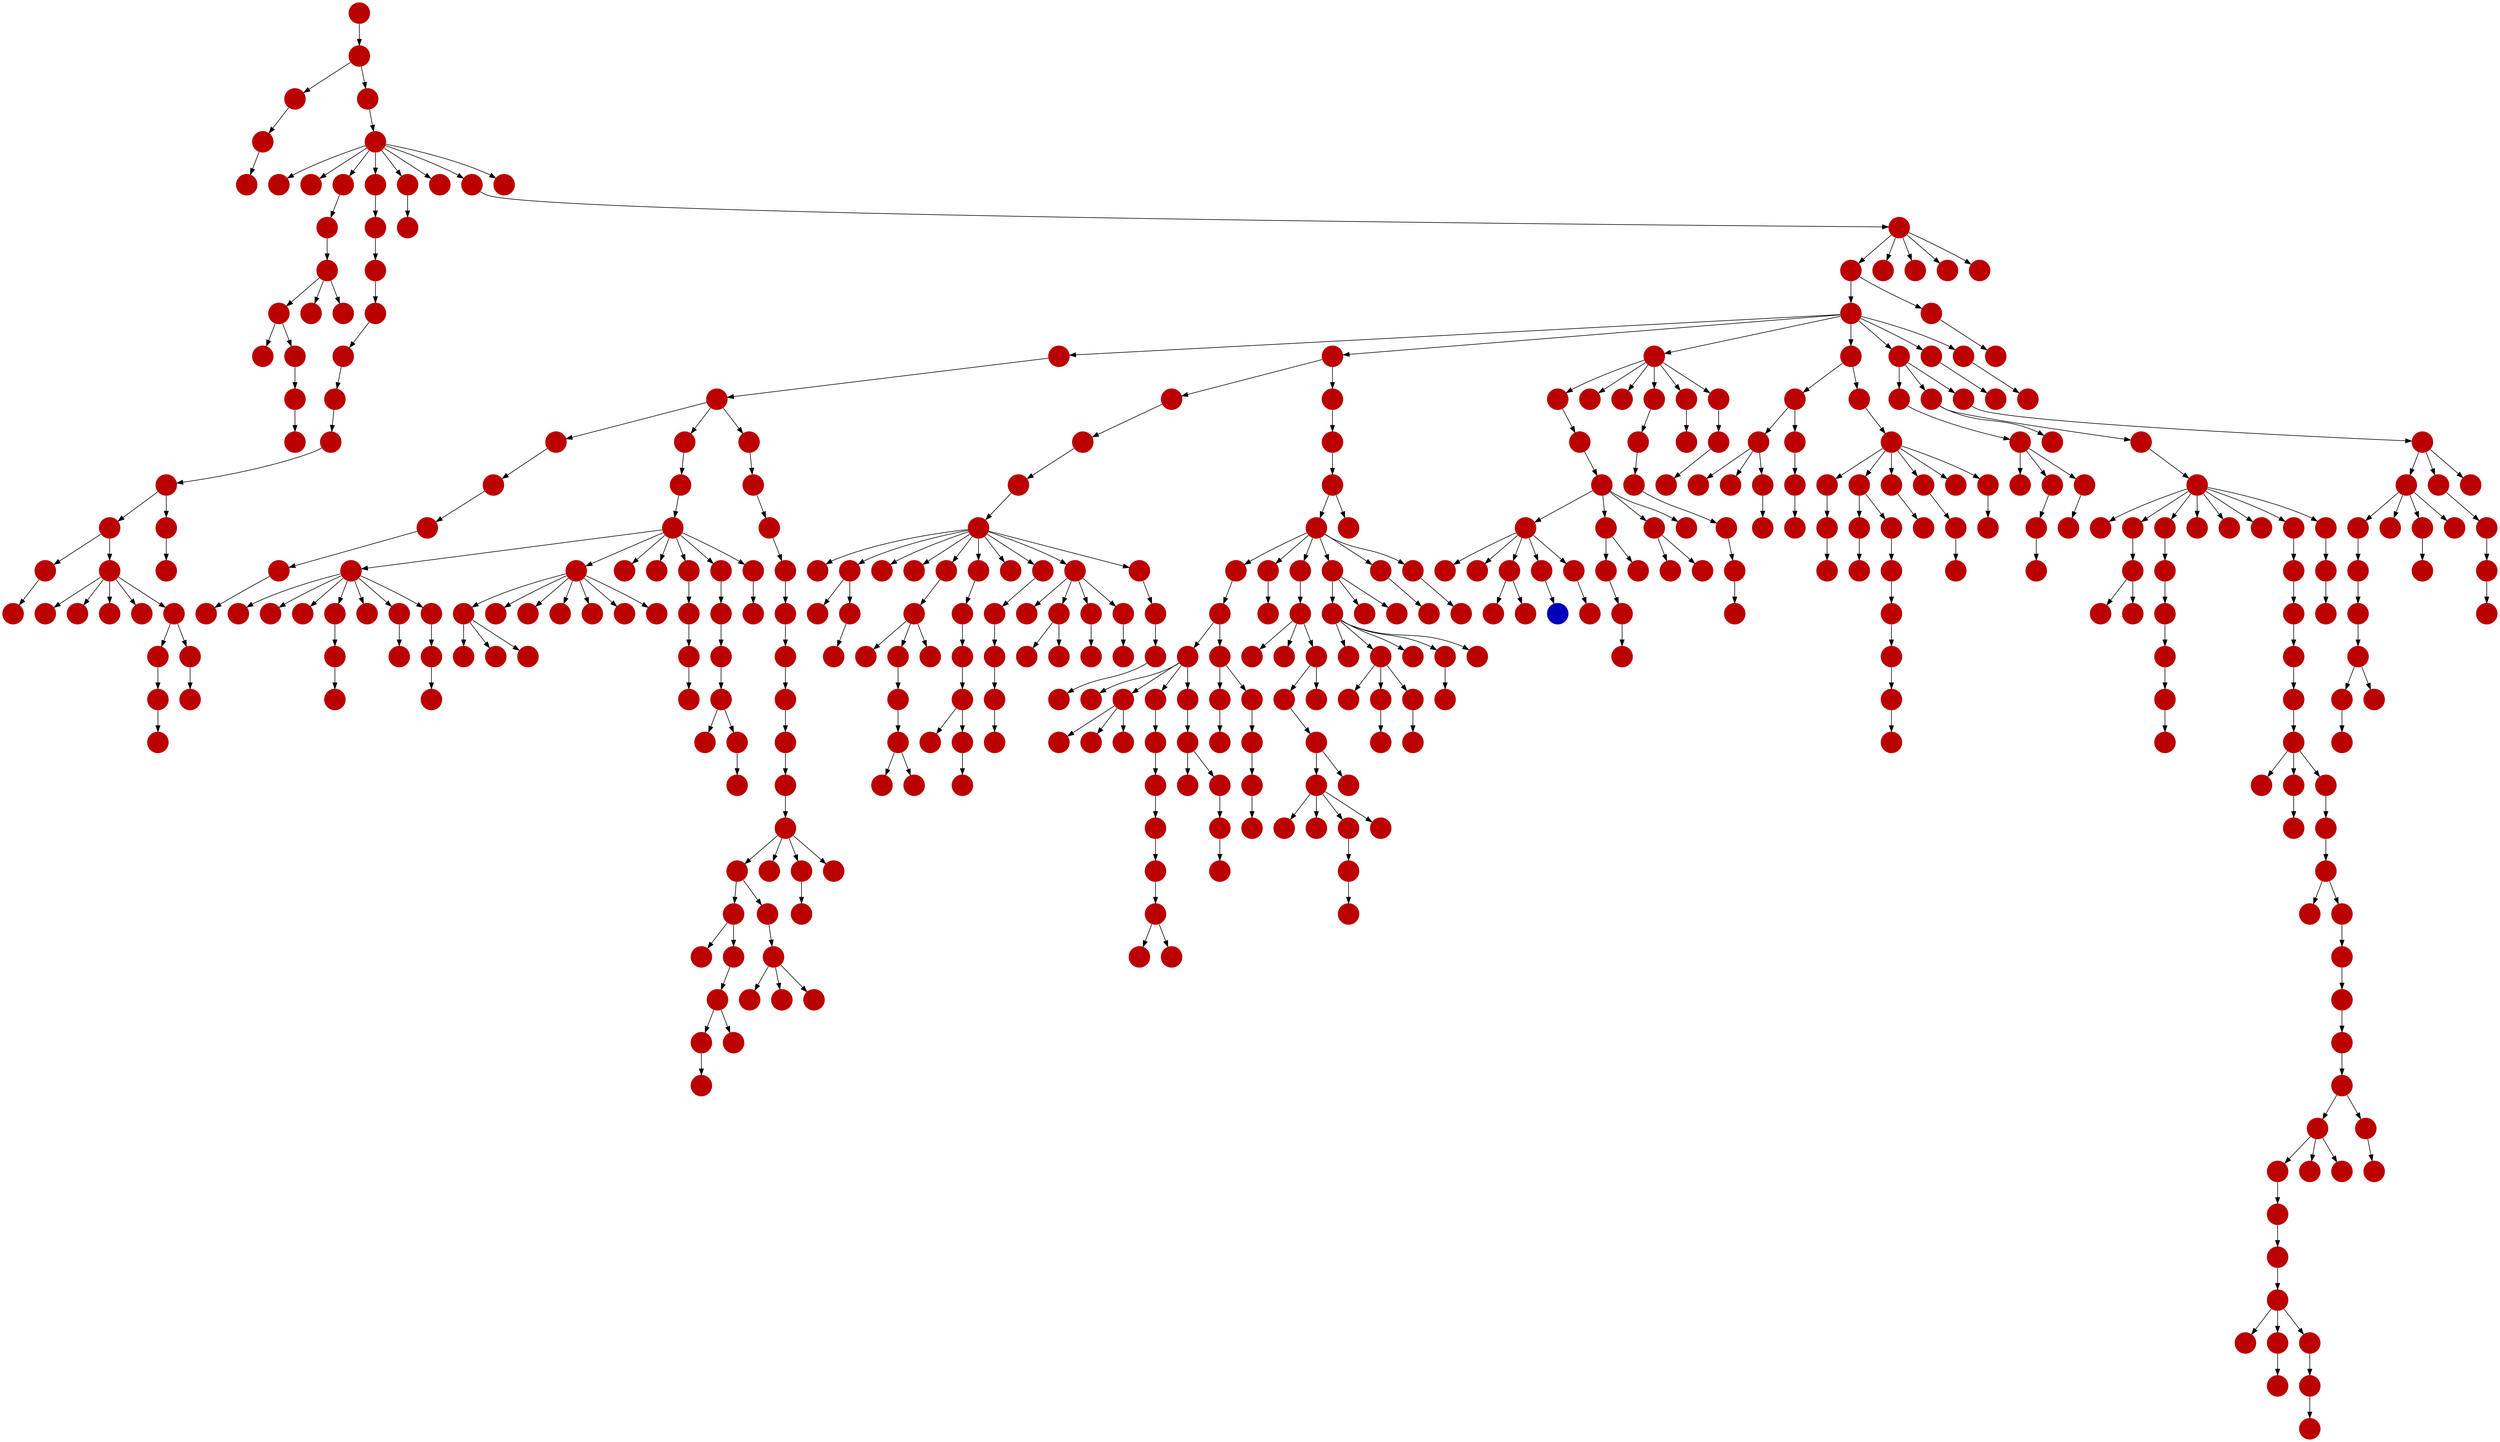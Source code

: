 digraph{
0 [tooltip = "W", penwidth = 0, style = filled, fillcolor = "#bb0000", shape = circle, label = ""]
1 [tooltip = "W", penwidth = 0, style = filled, fillcolor = "#bb0000", shape = circle, label = ""]
2 [tooltip = "W", penwidth = 0, style = filled, fillcolor = "#bb0000", shape = circle, label = ""]
3 [tooltip = "W", penwidth = 0, style = filled, fillcolor = "#bb0000", shape = circle, label = ""]
4 [tooltip = "W", penwidth = 0, style = filled, fillcolor = "#bb0000", shape = circle, label = ""]
5 [tooltip = "W", penwidth = 0, style = filled, fillcolor = "#bb0000", shape = circle, label = ""]
6 [tooltip = "W", penwidth = 0, style = filled, fillcolor = "#bb0000", shape = circle, label = ""]
7 [tooltip = "W", penwidth = 0, style = filled, fillcolor = "#bb0000", shape = circle, label = ""]
8 [tooltip = "W", penwidth = 0, style = filled, fillcolor = "#bb0000", shape = circle, label = ""]
9 [tooltip = "W", penwidth = 0, style = filled, fillcolor = "#bb0000", shape = circle, label = ""]
10 [tooltip = "W", penwidth = 0, style = filled, fillcolor = "#bb0000", shape = circle, label = ""]
11 [tooltip = "W", penwidth = 0, style = filled, fillcolor = "#bb0000", shape = circle, label = ""]
12 [tooltip = "W", penwidth = 0, style = filled, fillcolor = "#bb0000", shape = circle, label = ""]
13 [tooltip = "W", penwidth = 0, style = filled, fillcolor = "#bb0000", shape = circle, label = ""]
14 [tooltip = "W", penwidth = 0, style = filled, fillcolor = "#bb0000", shape = circle, label = ""]
15 [tooltip = "W", penwidth = 0, style = filled, fillcolor = "#bb0000", shape = circle, label = ""]
16 [tooltip = "W", penwidth = 0, style = filled, fillcolor = "#bb0000", shape = circle, label = ""]
17 [tooltip = "W", penwidth = 0, style = filled, fillcolor = "#bb0000", shape = circle, label = ""]
18 [tooltip = "W", penwidth = 0, style = filled, fillcolor = "#bb0000", shape = circle, label = ""]
19 [tooltip = "W", penwidth = 0, style = filled, fillcolor = "#bb0000", shape = circle, label = ""]
20 [tooltip = "W", penwidth = 0, style = filled, fillcolor = "#bb0000", shape = circle, label = ""]
21 [tooltip = "W", penwidth = 0, style = filled, fillcolor = "#bb0000", shape = circle, label = ""]
22 [tooltip = "W", penwidth = 0, style = filled, fillcolor = "#bb0000", shape = circle, label = ""]
23 [tooltip = "W", penwidth = 0, style = filled, fillcolor = "#bb0000", shape = circle, label = ""]
24 [tooltip = "W", penwidth = 0, style = filled, fillcolor = "#bb0000", shape = circle, label = ""]
25 [tooltip = "W", penwidth = 0, style = filled, fillcolor = "#bb0000", shape = circle, label = ""]
26 [tooltip = "W", penwidth = 0, style = filled, fillcolor = "#bb0000", shape = circle, label = ""]
27 [tooltip = "W", penwidth = 0, style = filled, fillcolor = "#bb0000", shape = circle, label = ""]
28 [tooltip = "W", penwidth = 0, style = filled, fillcolor = "#bb0000", shape = circle, label = ""]
29 [tooltip = "W", penwidth = 0, style = filled, fillcolor = "#bb0000", shape = circle, label = ""]
30 [tooltip = "W", penwidth = 0, style = filled, fillcolor = "#bb0000", shape = circle, label = ""]
31 [tooltip = "W", penwidth = 0, style = filled, fillcolor = "#bb0000", shape = circle, label = ""]
32 [tooltip = "W", penwidth = 0, style = filled, fillcolor = "#bb0000", shape = circle, label = ""]
33 [tooltip = "W", penwidth = 0, style = filled, fillcolor = "#bb0000", shape = circle, label = ""]
34 [tooltip = "W", penwidth = 0, style = filled, fillcolor = "#bb0000", shape = circle, label = ""]
35 [tooltip = "W", penwidth = 0, style = filled, fillcolor = "#bb0000", shape = circle, label = ""]
36 [tooltip = "W", penwidth = 0, style = filled, fillcolor = "#bb0000", shape = circle, label = ""]
37 [tooltip = "W", penwidth = 0, style = filled, fillcolor = "#bb0000", shape = circle, label = ""]
38 [tooltip = "W", penwidth = 0, style = filled, fillcolor = "#bb0000", shape = circle, label = ""]
39 [tooltip = "W", penwidth = 0, style = filled, fillcolor = "#bb0000", shape = circle, label = ""]
40 [tooltip = "W", penwidth = 0, style = filled, fillcolor = "#bb0000", shape = circle, label = ""]
41 [tooltip = "W", penwidth = 0, style = filled, fillcolor = "#bb0000", shape = circle, label = ""]
42 [tooltip = "W", penwidth = 0, style = filled, fillcolor = "#bb0000", shape = circle, label = ""]
43 [tooltip = "W", penwidth = 0, style = filled, fillcolor = "#bb0000", shape = circle, label = ""]
44 [tooltip = "W", penwidth = 0, style = filled, fillcolor = "#bb0000", shape = circle, label = ""]
45 [tooltip = "W", penwidth = 0, style = filled, fillcolor = "#bb0000", shape = circle, label = ""]
46 [tooltip = "W", penwidth = 0, style = filled, fillcolor = "#bb0000", shape = circle, label = ""]
47 [tooltip = "W", penwidth = 0, style = filled, fillcolor = "#bb0000", shape = circle, label = ""]
48 [tooltip = "W", penwidth = 0, style = filled, fillcolor = "#bb0000", shape = circle, label = ""]
49 [tooltip = "W", penwidth = 0, style = filled, fillcolor = "#bb0000", shape = circle, label = ""]
50 [tooltip = "W", penwidth = 0, style = filled, fillcolor = "#bb0000", shape = circle, label = ""]
51 [tooltip = "W", penwidth = 0, style = filled, fillcolor = "#bb0000", shape = circle, label = ""]
52 [tooltip = "W", penwidth = 0, style = filled, fillcolor = "#bb0000", shape = circle, label = ""]
53 [tooltip = "W", penwidth = 0, style = filled, fillcolor = "#bb0000", shape = circle, label = ""]
54 [tooltip = "W", penwidth = 0, style = filled, fillcolor = "#bb0000", shape = circle, label = ""]
55 [tooltip = "W", penwidth = 0, style = filled, fillcolor = "#bb0000", shape = circle, label = ""]
56 [tooltip = "W", penwidth = 0, style = filled, fillcolor = "#bb0000", shape = circle, label = ""]
57 [tooltip = "W", penwidth = 0, style = filled, fillcolor = "#bb0000", shape = circle, label = ""]
58 [tooltip = "W", penwidth = 0, style = filled, fillcolor = "#bb0000", shape = circle, label = ""]
59 [tooltip = "W", penwidth = 0, style = filled, fillcolor = "#bb0000", shape = circle, label = ""]
60 [tooltip = "W", penwidth = 0, style = filled, fillcolor = "#bb0000", shape = circle, label = ""]
61 [tooltip = "W", penwidth = 0, style = filled, fillcolor = "#bb0000", shape = circle, label = ""]
62 [tooltip = "W", penwidth = 0, style = filled, fillcolor = "#bb0000", shape = circle, label = ""]
63 [tooltip = "W", penwidth = 0, style = filled, fillcolor = "#bb0000", shape = circle, label = ""]
64 [tooltip = "W", penwidth = 0, style = filled, fillcolor = "#bb0000", shape = circle, label = ""]
65 [tooltip = "W", penwidth = 0, style = filled, fillcolor = "#bb0000", shape = circle, label = ""]
66 [tooltip = "W", penwidth = 0, style = filled, fillcolor = "#bb0000", shape = circle, label = ""]
67 [tooltip = "W", penwidth = 0, style = filled, fillcolor = "#bb0000", shape = circle, label = ""]
68 [tooltip = "W", penwidth = 0, style = filled, fillcolor = "#bb0000", shape = circle, label = ""]
69 [tooltip = "W", penwidth = 0, style = filled, fillcolor = "#bb0000", shape = circle, label = ""]
70 [tooltip = "W", penwidth = 0, style = filled, fillcolor = "#bb0000", shape = circle, label = ""]
71 [tooltip = "W", penwidth = 0, style = filled, fillcolor = "#bb0000", shape = circle, label = ""]
72 [tooltip = "W", penwidth = 0, style = filled, fillcolor = "#bb0000", shape = circle, label = ""]
73 [tooltip = "W", penwidth = 0, style = filled, fillcolor = "#bb0000", shape = circle, label = ""]
74 [tooltip = "W", penwidth = 0, style = filled, fillcolor = "#bb0000", shape = circle, label = ""]
75 [tooltip = "W", penwidth = 0, style = filled, fillcolor = "#bb0000", shape = circle, label = ""]
76 [tooltip = "W", penwidth = 0, style = filled, fillcolor = "#bb0000", shape = circle, label = ""]
77 [tooltip = "W", penwidth = 0, style = filled, fillcolor = "#bb0000", shape = circle, label = ""]
78 [tooltip = "W", penwidth = 0, style = filled, fillcolor = "#bb0000", shape = circle, label = ""]
79 [tooltip = "W", penwidth = 0, style = filled, fillcolor = "#bb0000", shape = circle, label = ""]
80 [tooltip = "W", penwidth = 0, style = filled, fillcolor = "#bb0000", shape = circle, label = ""]
81 [tooltip = "W", penwidth = 0, style = filled, fillcolor = "#bb0000", shape = circle, label = ""]
82 [tooltip = "W", penwidth = 0, style = filled, fillcolor = "#bb0000", shape = circle, label = ""]
83 [tooltip = "W", penwidth = 0, style = filled, fillcolor = "#bb0000", shape = circle, label = ""]
84 [tooltip = "W", penwidth = 0, style = filled, fillcolor = "#bb0000", shape = circle, label = ""]
85 [tooltip = "W", penwidth = 0, style = filled, fillcolor = "#bb0000", shape = circle, label = ""]
86 [tooltip = "W", penwidth = 0, style = filled, fillcolor = "#bb0000", shape = circle, label = ""]
87 [tooltip = "W", penwidth = 0, style = filled, fillcolor = "#bb0000", shape = circle, label = ""]
88 [tooltip = "W", penwidth = 0, style = filled, fillcolor = "#bb0000", shape = circle, label = ""]
89 [tooltip = "W", penwidth = 0, style = filled, fillcolor = "#bb0000", shape = circle, label = ""]
90 [tooltip = "W", penwidth = 0, style = filled, fillcolor = "#bb0000", shape = circle, label = ""]
91 [tooltip = "W", penwidth = 0, style = filled, fillcolor = "#bb0000", shape = circle, label = ""]
92 [tooltip = "W", penwidth = 0, style = filled, fillcolor = "#bb0000", shape = circle, label = ""]
93 [tooltip = "W", penwidth = 0, style = filled, fillcolor = "#bb0000", shape = circle, label = ""]
94 [tooltip = "W", penwidth = 0, style = filled, fillcolor = "#bb0000", shape = circle, label = ""]
95 [tooltip = "W", penwidth = 0, style = filled, fillcolor = "#bb0000", shape = circle, label = ""]
96 [tooltip = "W", penwidth = 0, style = filled, fillcolor = "#bb0000", shape = circle, label = ""]
97 [tooltip = "W", penwidth = 0, style = filled, fillcolor = "#bb0000", shape = circle, label = ""]
98 [tooltip = "W", penwidth = 0, style = filled, fillcolor = "#bb0000", shape = circle, label = ""]
99 [tooltip = "W", penwidth = 0, style = filled, fillcolor = "#bb0000", shape = circle, label = ""]
100 [tooltip = "W", penwidth = 0, style = filled, fillcolor = "#bb0000", shape = circle, label = ""]
101 [tooltip = "W", penwidth = 0, style = filled, fillcolor = "#bb0000", shape = circle, label = ""]
102 [tooltip = "W", penwidth = 0, style = filled, fillcolor = "#bb0000", shape = circle, label = ""]
103 [tooltip = "W", penwidth = 0, style = filled, fillcolor = "#bb0000", shape = circle, label = ""]
104 [tooltip = "W", penwidth = 0, style = filled, fillcolor = "#bb0000", shape = circle, label = ""]
105 [tooltip = "W", penwidth = 0, style = filled, fillcolor = "#bb0000", shape = circle, label = ""]
106 [tooltip = "W", penwidth = 0, style = filled, fillcolor = "#bb0000", shape = circle, label = ""]
107 [tooltip = "W", penwidth = 0, style = filled, fillcolor = "#bb0000", shape = circle, label = ""]
108 [tooltip = "W", penwidth = 0, style = filled, fillcolor = "#bb0000", shape = circle, label = ""]
109 [tooltip = "W", penwidth = 0, style = filled, fillcolor = "#bb0000", shape = circle, label = ""]
110 [tooltip = "W", penwidth = 0, style = filled, fillcolor = "#bb0000", shape = circle, label = ""]
111 [tooltip = "W", penwidth = 0, style = filled, fillcolor = "#bb0000", shape = circle, label = ""]
112 [tooltip = "W", penwidth = 0, style = filled, fillcolor = "#bb0000", shape = circle, label = ""]
113 [tooltip = "W", penwidth = 0, style = filled, fillcolor = "#bb0000", shape = circle, label = ""]
114 [tooltip = "W", penwidth = 0, style = filled, fillcolor = "#bb0000", shape = circle, label = ""]
115 [tooltip = "W", penwidth = 0, style = filled, fillcolor = "#bb0000", shape = circle, label = ""]
116 [tooltip = "W", penwidth = 0, style = filled, fillcolor = "#bb0000", shape = circle, label = ""]
117 [tooltip = "W", penwidth = 0, style = filled, fillcolor = "#bb0000", shape = circle, label = ""]
118 [tooltip = "W", penwidth = 0, style = filled, fillcolor = "#bb0000", shape = circle, label = ""]
119 [tooltip = "W", penwidth = 0, style = filled, fillcolor = "#bb0000", shape = circle, label = ""]
120 [tooltip = "W", penwidth = 0, style = filled, fillcolor = "#bb0000", shape = circle, label = ""]
121 [tooltip = "W", penwidth = 0, style = filled, fillcolor = "#bb0000", shape = circle, label = ""]
122 [tooltip = "W", penwidth = 0, style = filled, fillcolor = "#bb0000", shape = circle, label = ""]
123 [tooltip = "W", penwidth = 0, style = filled, fillcolor = "#bb0000", shape = circle, label = ""]
124 [tooltip = "W", penwidth = 0, style = filled, fillcolor = "#bb0000", shape = circle, label = ""]
125 [tooltip = "W", penwidth = 0, style = filled, fillcolor = "#bb0000", shape = circle, label = ""]
126 [tooltip = "W", penwidth = 0, style = filled, fillcolor = "#bb0000", shape = circle, label = ""]
127 [tooltip = "W", penwidth = 0, style = filled, fillcolor = "#bb0000", shape = circle, label = ""]
128 [tooltip = "W", penwidth = 0, style = filled, fillcolor = "#bb0000", shape = circle, label = ""]
129 [tooltip = "W", penwidth = 0, style = filled, fillcolor = "#bb0000", shape = circle, label = ""]
130 [tooltip = "W", penwidth = 0, style = filled, fillcolor = "#bb0000", shape = circle, label = ""]
131 [tooltip = "W", penwidth = 0, style = filled, fillcolor = "#bb0000", shape = circle, label = ""]
132 [tooltip = "W", penwidth = 0, style = filled, fillcolor = "#bb0000", shape = circle, label = ""]
133 [tooltip = "W", penwidth = 0, style = filled, fillcolor = "#bb0000", shape = circle, label = ""]
134 [tooltip = "W", penwidth = 0, style = filled, fillcolor = "#bb0000", shape = circle, label = ""]
135 [tooltip = "W", penwidth = 0, style = filled, fillcolor = "#bb0000", shape = circle, label = ""]
136 [tooltip = "W", penwidth = 0, style = filled, fillcolor = "#bb0000", shape = circle, label = ""]
137 [tooltip = "W", penwidth = 0, style = filled, fillcolor = "#bb0000", shape = circle, label = ""]
138 [tooltip = "W", penwidth = 0, style = filled, fillcolor = "#bb0000", shape = circle, label = ""]
139 [tooltip = "W", penwidth = 0, style = filled, fillcolor = "#bb0000", shape = circle, label = ""]
140 [tooltip = "W", penwidth = 0, style = filled, fillcolor = "#bb0000", shape = circle, label = ""]
141 [tooltip = "W", penwidth = 0, style = filled, fillcolor = "#bb0000", shape = circle, label = ""]
142 [tooltip = "W", penwidth = 0, style = filled, fillcolor = "#bb0000", shape = circle, label = ""]
143 [tooltip = "W", penwidth = 0, style = filled, fillcolor = "#bb0000", shape = circle, label = ""]
144 [tooltip = "W", penwidth = 0, style = filled, fillcolor = "#bb0000", shape = circle, label = ""]
145 [tooltip = "W", penwidth = 0, style = filled, fillcolor = "#bb0000", shape = circle, label = ""]
146 [tooltip = "W", penwidth = 0, style = filled, fillcolor = "#bb0000", shape = circle, label = ""]
147 [tooltip = "W", penwidth = 0, style = filled, fillcolor = "#bb0000", shape = circle, label = ""]
148 [tooltip = "W", penwidth = 0, style = filled, fillcolor = "#bb0000", shape = circle, label = ""]
149 [tooltip = "W", penwidth = 0, style = filled, fillcolor = "#bb0000", shape = circle, label = ""]
150 [tooltip = "W", penwidth = 0, style = filled, fillcolor = "#bb0000", shape = circle, label = ""]
151 [tooltip = "W", penwidth = 0, style = filled, fillcolor = "#bb0000", shape = circle, label = ""]
152 [tooltip = "W", penwidth = 0, style = filled, fillcolor = "#bb0000", shape = circle, label = ""]
153 [tooltip = "W", penwidth = 0, style = filled, fillcolor = "#bb0000", shape = circle, label = ""]
154 [tooltip = "W", penwidth = 0, style = filled, fillcolor = "#bb0000", shape = circle, label = ""]
155 [tooltip = "W", penwidth = 0, style = filled, fillcolor = "#bb0000", shape = circle, label = ""]
156 [tooltip = "W", penwidth = 0, style = filled, fillcolor = "#bb0000", shape = circle, label = ""]
157 [tooltip = "W", penwidth = 0, style = filled, fillcolor = "#bb0000", shape = circle, label = ""]
158 [tooltip = "W", penwidth = 0, style = filled, fillcolor = "#bb0000", shape = circle, label = ""]
159 [tooltip = "W", penwidth = 0, style = filled, fillcolor = "#bb0000", shape = circle, label = ""]
160 [tooltip = "W", penwidth = 0, style = filled, fillcolor = "#bb0000", shape = circle, label = ""]
161 [tooltip = "W", penwidth = 0, style = filled, fillcolor = "#bb0000", shape = circle, label = ""]
162 [tooltip = "W", penwidth = 0, style = filled, fillcolor = "#bb0000", shape = circle, label = ""]
163 [tooltip = "W", penwidth = 0, style = filled, fillcolor = "#bb0000", shape = circle, label = ""]
164 [tooltip = "W", penwidth = 0, style = filled, fillcolor = "#bb0000", shape = circle, label = ""]
165 [tooltip = "W", penwidth = 0, style = filled, fillcolor = "#bb0000", shape = circle, label = ""]
166 [tooltip = "W", penwidth = 0, style = filled, fillcolor = "#bb0000", shape = circle, label = ""]
167 [tooltip = "W", penwidth = 0, style = filled, fillcolor = "#bb0000", shape = circle, label = ""]
168 [tooltip = "W", penwidth = 0, style = filled, fillcolor = "#bb0000", shape = circle, label = ""]
169 [tooltip = "W", penwidth = 0, style = filled, fillcolor = "#bb0000", shape = circle, label = ""]
170 [tooltip = "W", penwidth = 0, style = filled, fillcolor = "#bb0000", shape = circle, label = ""]
171 [tooltip = "W", penwidth = 0, style = filled, fillcolor = "#bb0000", shape = circle, label = ""]
172 [tooltip = "W", penwidth = 0, style = filled, fillcolor = "#bb0000", shape = circle, label = ""]
173 [tooltip = "W", penwidth = 0, style = filled, fillcolor = "#bb0000", shape = circle, label = ""]
174 [tooltip = "W", penwidth = 0, style = filled, fillcolor = "#bb0000", shape = circle, label = ""]
175 [tooltip = "W", penwidth = 0, style = filled, fillcolor = "#bb0000", shape = circle, label = ""]
176 [tooltip = "W", penwidth = 0, style = filled, fillcolor = "#bb0000", shape = circle, label = ""]
177 [tooltip = "W", penwidth = 0, style = filled, fillcolor = "#bb0000", shape = circle, label = ""]
178 [tooltip = "W", penwidth = 0, style = filled, fillcolor = "#bb0000", shape = circle, label = ""]
179 [tooltip = "W", penwidth = 0, style = filled, fillcolor = "#bb0000", shape = circle, label = ""]
180 [tooltip = "W", penwidth = 0, style = filled, fillcolor = "#bb0000", shape = circle, label = ""]
181 [tooltip = "W", penwidth = 0, style = filled, fillcolor = "#bb0000", shape = circle, label = ""]
182 [tooltip = "W", penwidth = 0, style = filled, fillcolor = "#bb0000", shape = circle, label = ""]
183 [tooltip = "W", penwidth = 0, style = filled, fillcolor = "#bb0000", shape = circle, label = ""]
184 [tooltip = "W", penwidth = 0, style = filled, fillcolor = "#bb0000", shape = circle, label = ""]
185 [tooltip = "W", penwidth = 0, style = filled, fillcolor = "#bb0000", shape = circle, label = ""]
186 [tooltip = "W", penwidth = 0, style = filled, fillcolor = "#bb0000", shape = circle, label = ""]
187 [tooltip = "W", penwidth = 0, style = filled, fillcolor = "#bb0000", shape = circle, label = ""]
188 [tooltip = "W", penwidth = 0, style = filled, fillcolor = "#bb0000", shape = circle, label = ""]
189 [tooltip = "W", penwidth = 0, style = filled, fillcolor = "#bb0000", shape = circle, label = ""]
190 [tooltip = "W", penwidth = 0, style = filled, fillcolor = "#bb0000", shape = circle, label = ""]
191 [tooltip = "W", penwidth = 0, style = filled, fillcolor = "#bb0000", shape = circle, label = ""]
192 [tooltip = "W", penwidth = 0, style = filled, fillcolor = "#bb0000", shape = circle, label = ""]
193 [tooltip = "W", penwidth = 0, style = filled, fillcolor = "#bb0000", shape = circle, label = ""]
194 [tooltip = "W", penwidth = 0, style = filled, fillcolor = "#bb0000", shape = circle, label = ""]
195 [tooltip = "W", penwidth = 0, style = filled, fillcolor = "#bb0000", shape = circle, label = ""]
196 [tooltip = "W", penwidth = 0, style = filled, fillcolor = "#bb0000", shape = circle, label = ""]
197 [tooltip = "W", penwidth = 0, style = filled, fillcolor = "#bb0000", shape = circle, label = ""]
198 [tooltip = "W", penwidth = 0, style = filled, fillcolor = "#bb0000", shape = circle, label = ""]
199 [tooltip = "W", penwidth = 0, style = filled, fillcolor = "#bb0000", shape = circle, label = ""]
200 [tooltip = "W", penwidth = 0, style = filled, fillcolor = "#bb0000", shape = circle, label = ""]
201 [tooltip = "W", penwidth = 0, style = filled, fillcolor = "#bb0000", shape = circle, label = ""]
202 [tooltip = "W", penwidth = 0, style = filled, fillcolor = "#bb0000", shape = circle, label = ""]
203 [tooltip = "W", penwidth = 0, style = filled, fillcolor = "#bb0000", shape = circle, label = ""]
204 [tooltip = "W", penwidth = 0, style = filled, fillcolor = "#bb0000", shape = circle, label = ""]
205 [tooltip = "W", penwidth = 0, style = filled, fillcolor = "#bb0000", shape = circle, label = ""]
206 [tooltip = "W", penwidth = 0, style = filled, fillcolor = "#bb0000", shape = circle, label = ""]
207 [tooltip = "W", penwidth = 0, style = filled, fillcolor = "#bb0000", shape = circle, label = ""]
208 [tooltip = "W", penwidth = 0, style = filled, fillcolor = "#bb0000", shape = circle, label = ""]
209 [tooltip = "C", penwidth = 0, style = filled, fillcolor = "#0000bb", shape = circle, label = ""]
210 [tooltip = "W", penwidth = 0, style = filled, fillcolor = "#bb0000", shape = circle, label = ""]
211 [tooltip = "W", penwidth = 0, style = filled, fillcolor = "#bb0000", shape = circle, label = ""]
212 [tooltip = "W", penwidth = 0, style = filled, fillcolor = "#bb0000", shape = circle, label = ""]
213 [tooltip = "W", penwidth = 0, style = filled, fillcolor = "#bb0000", shape = circle, label = ""]
214 [tooltip = "W", penwidth = 0, style = filled, fillcolor = "#bb0000", shape = circle, label = ""]
215 [tooltip = "W", penwidth = 0, style = filled, fillcolor = "#bb0000", shape = circle, label = ""]
216 [tooltip = "W", penwidth = 0, style = filled, fillcolor = "#bb0000", shape = circle, label = ""]
217 [tooltip = "W", penwidth = 0, style = filled, fillcolor = "#bb0000", shape = circle, label = ""]
218 [tooltip = "W", penwidth = 0, style = filled, fillcolor = "#bb0000", shape = circle, label = ""]
219 [tooltip = "W", penwidth = 0, style = filled, fillcolor = "#bb0000", shape = circle, label = ""]
220 [tooltip = "W", penwidth = 0, style = filled, fillcolor = "#bb0000", shape = circle, label = ""]
221 [tooltip = "W", penwidth = 0, style = filled, fillcolor = "#bb0000", shape = circle, label = ""]
222 [tooltip = "W", penwidth = 0, style = filled, fillcolor = "#bb0000", shape = circle, label = ""]
223 [tooltip = "W", penwidth = 0, style = filled, fillcolor = "#bb0000", shape = circle, label = ""]
224 [tooltip = "W", penwidth = 0, style = filled, fillcolor = "#bb0000", shape = circle, label = ""]
225 [tooltip = "W", penwidth = 0, style = filled, fillcolor = "#bb0000", shape = circle, label = ""]
226 [tooltip = "W", penwidth = 0, style = filled, fillcolor = "#bb0000", shape = circle, label = ""]
227 [tooltip = "W", penwidth = 0, style = filled, fillcolor = "#bb0000", shape = circle, label = ""]
228 [tooltip = "W", penwidth = 0, style = filled, fillcolor = "#bb0000", shape = circle, label = ""]
229 [tooltip = "W", penwidth = 0, style = filled, fillcolor = "#bb0000", shape = circle, label = ""]
230 [tooltip = "W", penwidth = 0, style = filled, fillcolor = "#bb0000", shape = circle, label = ""]
231 [tooltip = "W", penwidth = 0, style = filled, fillcolor = "#bb0000", shape = circle, label = ""]
232 [tooltip = "W", penwidth = 0, style = filled, fillcolor = "#bb0000", shape = circle, label = ""]
233 [tooltip = "W", penwidth = 0, style = filled, fillcolor = "#bb0000", shape = circle, label = ""]
234 [tooltip = "W", penwidth = 0, style = filled, fillcolor = "#bb0000", shape = circle, label = ""]
235 [tooltip = "W", penwidth = 0, style = filled, fillcolor = "#bb0000", shape = circle, label = ""]
236 [tooltip = "W", penwidth = 0, style = filled, fillcolor = "#bb0000", shape = circle, label = ""]
237 [tooltip = "W", penwidth = 0, style = filled, fillcolor = "#bb0000", shape = circle, label = ""]
238 [tooltip = "W", penwidth = 0, style = filled, fillcolor = "#bb0000", shape = circle, label = ""]
239 [tooltip = "W", penwidth = 0, style = filled, fillcolor = "#bb0000", shape = circle, label = ""]
240 [tooltip = "W", penwidth = 0, style = filled, fillcolor = "#bb0000", shape = circle, label = ""]
241 [tooltip = "W", penwidth = 0, style = filled, fillcolor = "#bb0000", shape = circle, label = ""]
242 [tooltip = "W", penwidth = 0, style = filled, fillcolor = "#bb0000", shape = circle, label = ""]
243 [tooltip = "W", penwidth = 0, style = filled, fillcolor = "#bb0000", shape = circle, label = ""]
244 [tooltip = "W", penwidth = 0, style = filled, fillcolor = "#bb0000", shape = circle, label = ""]
245 [tooltip = "W", penwidth = 0, style = filled, fillcolor = "#bb0000", shape = circle, label = ""]
246 [tooltip = "W", penwidth = 0, style = filled, fillcolor = "#bb0000", shape = circle, label = ""]
247 [tooltip = "W", penwidth = 0, style = filled, fillcolor = "#bb0000", shape = circle, label = ""]
248 [tooltip = "W", penwidth = 0, style = filled, fillcolor = "#bb0000", shape = circle, label = ""]
249 [tooltip = "W", penwidth = 0, style = filled, fillcolor = "#bb0000", shape = circle, label = ""]
250 [tooltip = "W", penwidth = 0, style = filled, fillcolor = "#bb0000", shape = circle, label = ""]
251 [tooltip = "W", penwidth = 0, style = filled, fillcolor = "#bb0000", shape = circle, label = ""]
252 [tooltip = "W", penwidth = 0, style = filled, fillcolor = "#bb0000", shape = circle, label = ""]
253 [tooltip = "W", penwidth = 0, style = filled, fillcolor = "#bb0000", shape = circle, label = ""]
254 [tooltip = "W", penwidth = 0, style = filled, fillcolor = "#bb0000", shape = circle, label = ""]
255 [tooltip = "W", penwidth = 0, style = filled, fillcolor = "#bb0000", shape = circle, label = ""]
256 [tooltip = "W", penwidth = 0, style = filled, fillcolor = "#bb0000", shape = circle, label = ""]
257 [tooltip = "W", penwidth = 0, style = filled, fillcolor = "#bb0000", shape = circle, label = ""]
258 [tooltip = "W", penwidth = 0, style = filled, fillcolor = "#bb0000", shape = circle, label = ""]
259 [tooltip = "W", penwidth = 0, style = filled, fillcolor = "#bb0000", shape = circle, label = ""]
260 [tooltip = "W", penwidth = 0, style = filled, fillcolor = "#bb0000", shape = circle, label = ""]
261 [tooltip = "W", penwidth = 0, style = filled, fillcolor = "#bb0000", shape = circle, label = ""]
262 [tooltip = "W", penwidth = 0, style = filled, fillcolor = "#bb0000", shape = circle, label = ""]
263 [tooltip = "W", penwidth = 0, style = filled, fillcolor = "#bb0000", shape = circle, label = ""]
264 [tooltip = "W", penwidth = 0, style = filled, fillcolor = "#bb0000", shape = circle, label = ""]
265 [tooltip = "W", penwidth = 0, style = filled, fillcolor = "#bb0000", shape = circle, label = ""]
266 [tooltip = "W", penwidth = 0, style = filled, fillcolor = "#bb0000", shape = circle, label = ""]
267 [tooltip = "W", penwidth = 0, style = filled, fillcolor = "#bb0000", shape = circle, label = ""]
268 [tooltip = "W", penwidth = 0, style = filled, fillcolor = "#bb0000", shape = circle, label = ""]
269 [tooltip = "W", penwidth = 0, style = filled, fillcolor = "#bb0000", shape = circle, label = ""]
270 [tooltip = "W", penwidth = 0, style = filled, fillcolor = "#bb0000", shape = circle, label = ""]
271 [tooltip = "W", penwidth = 0, style = filled, fillcolor = "#bb0000", shape = circle, label = ""]
272 [tooltip = "W", penwidth = 0, style = filled, fillcolor = "#bb0000", shape = circle, label = ""]
273 [tooltip = "W", penwidth = 0, style = filled, fillcolor = "#bb0000", shape = circle, label = ""]
274 [tooltip = "W", penwidth = 0, style = filled, fillcolor = "#bb0000", shape = circle, label = ""]
275 [tooltip = "W", penwidth = 0, style = filled, fillcolor = "#bb0000", shape = circle, label = ""]
276 [tooltip = "W", penwidth = 0, style = filled, fillcolor = "#bb0000", shape = circle, label = ""]
277 [tooltip = "W", penwidth = 0, style = filled, fillcolor = "#bb0000", shape = circle, label = ""]
278 [tooltip = "W", penwidth = 0, style = filled, fillcolor = "#bb0000", shape = circle, label = ""]
279 [tooltip = "W", penwidth = 0, style = filled, fillcolor = "#bb0000", shape = circle, label = ""]
280 [tooltip = "W", penwidth = 0, style = filled, fillcolor = "#bb0000", shape = circle, label = ""]
281 [tooltip = "W", penwidth = 0, style = filled, fillcolor = "#bb0000", shape = circle, label = ""]
282 [tooltip = "W", penwidth = 0, style = filled, fillcolor = "#bb0000", shape = circle, label = ""]
283 [tooltip = "W", penwidth = 0, style = filled, fillcolor = "#bb0000", shape = circle, label = ""]
284 [tooltip = "W", penwidth = 0, style = filled, fillcolor = "#bb0000", shape = circle, label = ""]
285 [tooltip = "W", penwidth = 0, style = filled, fillcolor = "#bb0000", shape = circle, label = ""]
286 [tooltip = "W", penwidth = 0, style = filled, fillcolor = "#bb0000", shape = circle, label = ""]
287 [tooltip = "W", penwidth = 0, style = filled, fillcolor = "#bb0000", shape = circle, label = ""]
288 [tooltip = "W", penwidth = 0, style = filled, fillcolor = "#bb0000", shape = circle, label = ""]
289 [tooltip = "W", penwidth = 0, style = filled, fillcolor = "#bb0000", shape = circle, label = ""]
290 [tooltip = "W", penwidth = 0, style = filled, fillcolor = "#bb0000", shape = circle, label = ""]
291 [tooltip = "W", penwidth = 0, style = filled, fillcolor = "#bb0000", shape = circle, label = ""]
292 [tooltip = "W", penwidth = 0, style = filled, fillcolor = "#bb0000", shape = circle, label = ""]
293 [tooltip = "W", penwidth = 0, style = filled, fillcolor = "#bb0000", shape = circle, label = ""]
294 [tooltip = "W", penwidth = 0, style = filled, fillcolor = "#bb0000", shape = circle, label = ""]
295 [tooltip = "W", penwidth = 0, style = filled, fillcolor = "#bb0000", shape = circle, label = ""]
296 [tooltip = "W", penwidth = 0, style = filled, fillcolor = "#bb0000", shape = circle, label = ""]
297 [tooltip = "W", penwidth = 0, style = filled, fillcolor = "#bb0000", shape = circle, label = ""]
298 [tooltip = "W", penwidth = 0, style = filled, fillcolor = "#bb0000", shape = circle, label = ""]
299 [tooltip = "W", penwidth = 0, style = filled, fillcolor = "#bb0000", shape = circle, label = ""]
300 [tooltip = "W", penwidth = 0, style = filled, fillcolor = "#bb0000", shape = circle, label = ""]
301 [tooltip = "W", penwidth = 0, style = filled, fillcolor = "#bb0000", shape = circle, label = ""]
302 [tooltip = "W", penwidth = 0, style = filled, fillcolor = "#bb0000", shape = circle, label = ""]
303 [tooltip = "W", penwidth = 0, style = filled, fillcolor = "#bb0000", shape = circle, label = ""]
304 [tooltip = "W", penwidth = 0, style = filled, fillcolor = "#bb0000", shape = circle, label = ""]
305 [tooltip = "W", penwidth = 0, style = filled, fillcolor = "#bb0000", shape = circle, label = ""]
306 [tooltip = "W", penwidth = 0, style = filled, fillcolor = "#bb0000", shape = circle, label = ""]
307 [tooltip = "W", penwidth = 0, style = filled, fillcolor = "#bb0000", shape = circle, label = ""]
308 [tooltip = "W", penwidth = 0, style = filled, fillcolor = "#bb0000", shape = circle, label = ""]
309 [tooltip = "W", penwidth = 0, style = filled, fillcolor = "#bb0000", shape = circle, label = ""]
310 [tooltip = "W", penwidth = 0, style = filled, fillcolor = "#bb0000", shape = circle, label = ""]
311 [tooltip = "W", penwidth = 0, style = filled, fillcolor = "#bb0000", shape = circle, label = ""]
312 [tooltip = "W", penwidth = 0, style = filled, fillcolor = "#bb0000", shape = circle, label = ""]
313 [tooltip = "W", penwidth = 0, style = filled, fillcolor = "#bb0000", shape = circle, label = ""]
314 [tooltip = "W", penwidth = 0, style = filled, fillcolor = "#bb0000", shape = circle, label = ""]
315 [tooltip = "W", penwidth = 0, style = filled, fillcolor = "#bb0000", shape = circle, label = ""]
316 [tooltip = "W", penwidth = 0, style = filled, fillcolor = "#bb0000", shape = circle, label = ""]
317 [tooltip = "W", penwidth = 0, style = filled, fillcolor = "#bb0000", shape = circle, label = ""]
318 [tooltip = "W", penwidth = 0, style = filled, fillcolor = "#bb0000", shape = circle, label = ""]
319 [tooltip = "W", penwidth = 0, style = filled, fillcolor = "#bb0000", shape = circle, label = ""]
320 [tooltip = "W", penwidth = 0, style = filled, fillcolor = "#bb0000", shape = circle, label = ""]
321 [tooltip = "W", penwidth = 0, style = filled, fillcolor = "#bb0000", shape = circle, label = ""]
322 [tooltip = "W", penwidth = 0, style = filled, fillcolor = "#bb0000", shape = circle, label = ""]
323 [tooltip = "W", penwidth = 0, style = filled, fillcolor = "#bb0000", shape = circle, label = ""]
324 [tooltip = "W", penwidth = 0, style = filled, fillcolor = "#bb0000", shape = circle, label = ""]
325 [tooltip = "W", penwidth = 0, style = filled, fillcolor = "#bb0000", shape = circle, label = ""]
326 [tooltip = "W", penwidth = 0, style = filled, fillcolor = "#bb0000", shape = circle, label = ""]
327 [tooltip = "W", penwidth = 0, style = filled, fillcolor = "#bb0000", shape = circle, label = ""]
328 [tooltip = "W", penwidth = 0, style = filled, fillcolor = "#bb0000", shape = circle, label = ""]
329 [tooltip = "W", penwidth = 0, style = filled, fillcolor = "#bb0000", shape = circle, label = ""]
330 [tooltip = "W", penwidth = 0, style = filled, fillcolor = "#bb0000", shape = circle, label = ""]
331 [tooltip = "W", penwidth = 0, style = filled, fillcolor = "#bb0000", shape = circle, label = ""]
332 [tooltip = "W", penwidth = 0, style = filled, fillcolor = "#bb0000", shape = circle, label = ""]
333 [tooltip = "W", penwidth = 0, style = filled, fillcolor = "#bb0000", shape = circle, label = ""]
334 [tooltip = "W", penwidth = 0, style = filled, fillcolor = "#bb0000", shape = circle, label = ""]
335 [tooltip = "W", penwidth = 0, style = filled, fillcolor = "#bb0000", shape = circle, label = ""]
336 [tooltip = "W", penwidth = 0, style = filled, fillcolor = "#bb0000", shape = circle, label = ""]
337 [tooltip = "W", penwidth = 0, style = filled, fillcolor = "#bb0000", shape = circle, label = ""]
338 [tooltip = "W", penwidth = 0, style = filled, fillcolor = "#bb0000", shape = circle, label = ""]
339 [tooltip = "W", penwidth = 0, style = filled, fillcolor = "#bb0000", shape = circle, label = ""]
340 [tooltip = "W", penwidth = 0, style = filled, fillcolor = "#bb0000", shape = circle, label = ""]
341 [tooltip = "W", penwidth = 0, style = filled, fillcolor = "#bb0000", shape = circle, label = ""]
342 [tooltip = "W", penwidth = 0, style = filled, fillcolor = "#bb0000", shape = circle, label = ""]
343 [tooltip = "W", penwidth = 0, style = filled, fillcolor = "#bb0000", shape = circle, label = ""]
344 [tooltip = "W", penwidth = 0, style = filled, fillcolor = "#bb0000", shape = circle, label = ""]
345 [tooltip = "W", penwidth = 0, style = filled, fillcolor = "#bb0000", shape = circle, label = ""]
346 [tooltip = "W", penwidth = 0, style = filled, fillcolor = "#bb0000", shape = circle, label = ""]
347 [tooltip = "W", penwidth = 0, style = filled, fillcolor = "#bb0000", shape = circle, label = ""]
348 [tooltip = "W", penwidth = 0, style = filled, fillcolor = "#bb0000", shape = circle, label = ""]
349 [tooltip = "W", penwidth = 0, style = filled, fillcolor = "#bb0000", shape = circle, label = ""]
350 [tooltip = "W", penwidth = 0, style = filled, fillcolor = "#bb0000", shape = circle, label = ""]
351 [tooltip = "W", penwidth = 0, style = filled, fillcolor = "#bb0000", shape = circle, label = ""]
352 [tooltip = "W", penwidth = 0, style = filled, fillcolor = "#bb0000", shape = circle, label = ""]
353 [tooltip = "W", penwidth = 0, style = filled, fillcolor = "#bb0000", shape = circle, label = ""]
354 [tooltip = "W", penwidth = 0, style = filled, fillcolor = "#bb0000", shape = circle, label = ""]
355 [tooltip = "W", penwidth = 0, style = filled, fillcolor = "#bb0000", shape = circle, label = ""]
356 [tooltip = "W", penwidth = 0, style = filled, fillcolor = "#bb0000", shape = circle, label = ""]
357 [tooltip = "W", penwidth = 0, style = filled, fillcolor = "#bb0000", shape = circle, label = ""]
358 [tooltip = "W", penwidth = 0, style = filled, fillcolor = "#bb0000", shape = circle, label = ""]
359 [tooltip = "W", penwidth = 0, style = filled, fillcolor = "#bb0000", shape = circle, label = ""]
360 [tooltip = "W", penwidth = 0, style = filled, fillcolor = "#bb0000", shape = circle, label = ""]
361 [tooltip = "W", penwidth = 0, style = filled, fillcolor = "#bb0000", shape = circle, label = ""]
362 [tooltip = "W", penwidth = 0, style = filled, fillcolor = "#bb0000", shape = circle, label = ""]
363 [tooltip = "W", penwidth = 0, style = filled, fillcolor = "#bb0000", shape = circle, label = ""]
364 [tooltip = "W", penwidth = 0, style = filled, fillcolor = "#bb0000", shape = circle, label = ""]
365 [tooltip = "W", penwidth = 0, style = filled, fillcolor = "#bb0000", shape = circle, label = ""]
366 [tooltip = "W", penwidth = 0, style = filled, fillcolor = "#bb0000", shape = circle, label = ""]
367 [tooltip = "W", penwidth = 0, style = filled, fillcolor = "#bb0000", shape = circle, label = ""]
368 [tooltip = "W", penwidth = 0, style = filled, fillcolor = "#bb0000", shape = circle, label = ""]
369 [tooltip = "W", penwidth = 0, style = filled, fillcolor = "#bb0000", shape = circle, label = ""]
370 [tooltip = "W", penwidth = 0, style = filled, fillcolor = "#bb0000", shape = circle, label = ""]
371 [tooltip = "W", penwidth = 0, style = filled, fillcolor = "#bb0000", shape = circle, label = ""]
372 [tooltip = "W", penwidth = 0, style = filled, fillcolor = "#bb0000", shape = circle, label = ""]
373 [tooltip = "W", penwidth = 0, style = filled, fillcolor = "#bb0000", shape = circle, label = ""]
374 [tooltip = "W", penwidth = 0, style = filled, fillcolor = "#bb0000", shape = circle, label = ""]
375 [tooltip = "W", penwidth = 0, style = filled, fillcolor = "#bb0000", shape = circle, label = ""]
376 [tooltip = "W", penwidth = 0, style = filled, fillcolor = "#bb0000", shape = circle, label = ""]
377 [tooltip = "W", penwidth = 0, style = filled, fillcolor = "#bb0000", shape = circle, label = ""]
378 [tooltip = "W", penwidth = 0, style = filled, fillcolor = "#bb0000", shape = circle, label = ""]
379 [tooltip = "W", penwidth = 0, style = filled, fillcolor = "#bb0000", shape = circle, label = ""]
380 [tooltip = "W", penwidth = 0, style = filled, fillcolor = "#bb0000", shape = circle, label = ""]
381 [tooltip = "W", penwidth = 0, style = filled, fillcolor = "#bb0000", shape = circle, label = ""]
382 [tooltip = "W", penwidth = 0, style = filled, fillcolor = "#bb0000", shape = circle, label = ""]
383 [tooltip = "W", penwidth = 0, style = filled, fillcolor = "#bb0000", shape = circle, label = ""]
384 [tooltip = "W", penwidth = 0, style = filled, fillcolor = "#bb0000", shape = circle, label = ""]
385 [tooltip = "W", penwidth = 0, style = filled, fillcolor = "#bb0000", shape = circle, label = ""]
386 [tooltip = "W", penwidth = 0, style = filled, fillcolor = "#bb0000", shape = circle, label = ""]
387 [tooltip = "W", penwidth = 0, style = filled, fillcolor = "#bb0000", shape = circle, label = ""]
388 [tooltip = "W", penwidth = 0, style = filled, fillcolor = "#bb0000", shape = circle, label = ""]
389 [tooltip = "W", penwidth = 0, style = filled, fillcolor = "#bb0000", shape = circle, label = ""]
390 [tooltip = "W", penwidth = 0, style = filled, fillcolor = "#bb0000", shape = circle, label = ""]
391 [tooltip = "W", penwidth = 0, style = filled, fillcolor = "#bb0000", shape = circle, label = ""]
392 [tooltip = "W", penwidth = 0, style = filled, fillcolor = "#bb0000", shape = circle, label = ""]
393 [tooltip = "W", penwidth = 0, style = filled, fillcolor = "#bb0000", shape = circle, label = ""]
394 [tooltip = "W", penwidth = 0, style = filled, fillcolor = "#bb0000", shape = circle, label = ""]
395 [tooltip = "W", penwidth = 0, style = filled, fillcolor = "#bb0000", shape = circle, label = ""]
396 [tooltip = "W", penwidth = 0, style = filled, fillcolor = "#bb0000", shape = circle, label = ""]
397 [tooltip = "W", penwidth = 0, style = filled, fillcolor = "#bb0000", shape = circle, label = ""]
398 [tooltip = "W", penwidth = 0, style = filled, fillcolor = "#bb0000", shape = circle, label = ""]
399 [tooltip = "W", penwidth = 0, style = filled, fillcolor = "#bb0000", shape = circle, label = ""]
400 [tooltip = "W", penwidth = 0, style = filled, fillcolor = "#bb0000", shape = circle, label = ""]
401 [tooltip = "W", penwidth = 0, style = filled, fillcolor = "#bb0000", shape = circle, label = ""]
402 [tooltip = "W", penwidth = 0, style = filled, fillcolor = "#bb0000", shape = circle, label = ""]
403 [tooltip = "W", penwidth = 0, style = filled, fillcolor = "#bb0000", shape = circle, label = ""]
404 [tooltip = "W", penwidth = 0, style = filled, fillcolor = "#bb0000", shape = circle, label = ""]
312 -> 360
156 -> 157
359 -> 333
22 -> 19
33 -> 41
252 -> 250
82 -> 127
88 -> 86
298 -> 291
100 -> 94
376 -> 372
48 -> 37
39 -> 45
108 -> 248
183 -> 181
349 -> 226
146 -> 137
83 -> 85
54 -> 58
71 -> 74
361 -> 393
163 -> 159
95 -> 98
42 -> 31
367 -> 397
230 -> 303
62 -> 60
282 -> 133
350 -> 298
84 -> 9
176 -> 282
162 -> 280
271 -> 272
158 -> 160
373 -> 380
167 -> 348
226 -> 186
19 -> 18
147 -> 239
331 -> 95
69 -> 135
205 -> 283
219 -> 336
383 -> 379
233 -> 235
266 -> 225
160 -> 162
134 -> 132
128 -> 91
215 -> 304
1 -> 0
395 -> 401
217 -> 216
370 -> 368
398 -> 367
47 -> 36
197 -> 194
65 -> 63
108 -> 258
182 -> 183
257 -> 108
71 -> 1
43 -> 34
122 -> 351
226 -> 227
169 -> 164
303 -> 302
230 -> 229
151 -> 287
234 -> 232
400 -> 361
206 -> 82
127 -> 143
353 -> 352
314 -> 179
387 -> 386
157 -> 158
107 -> 105
370 -> 369
37 -> 33
48 -> 39
246 -> 249
206 -> 204
133 -> 318
301 -> 279
94 -> 96
142 -> 141
360 -> 404
384 -> 383
22 -> 245
101 -> 99
37 -> 42
144 -> 138
243 -> 359
282 -> 131
351 -> 342
151 -> 149
187 -> 310
120 -> 11
37 -> 30
325 -> 324
373 -> 378
393 -> 394
257 -> 198
308 -> 307
142 -> 148
19 -> 20
95 -> 220
187 -> 188
179 -> 44
164 -> 117
266 -> 268
251 -> 252
125 -> 293
164 -> 170
79 -> 205
246 -> 237
177 -> 281
95 -> 174
15 -> 255
1 -> 6
71 -> 177
96 -> 285
395 -> 403
111 -> 113
394 -> 365
72 -> 136
65 -> 61
8 -> 165
372 -> 398
215 -> 217
186 -> 184
85 -> 240
266 -> 269
174 -> 173
361 -> 362
392 -> 370
147 -> 327
153 -> 152
195 -> 193
143 -> 320
83 -> 219
8 -> 80
45 -> 199
95 -> 97
310 -> 355
4 -> 78
382 -> 381
232 -> 233
37 -> 47
253 -> 121
71 -> 22
282 -> 134
216 -> 329
202 -> 200
203 -> 202
206 -> 210
13 -> 16
366 -> 364
148 -> 326
143 -> 146
1 -> 10
185 -> 392
390 -> 388
33 -> 38
123 -> 69
250 -> 253
373 -> 376
154 -> 213
1 -> 3
172 -> 171
65 -> 151
22 -> 27
343 -> 374
264 -> 266
156 -> 163
312 -> 88
118 -> 168
336 -> 345
387 -> 389
95 -> 102
1 -> 4
151 -> 172
372 -> 371
111 -> 115
143 -> 142
116 -> 110
374 -> 377
120 -> 242
379 -> 390
288 -> 12
399 -> 400
266 -> 267
270 -> 339
123 -> 28
77 -> 129
179 -> 257
310 -> 59
296 -> 331
387 -> 363
390 -> 387
156 -> 161
270 -> 278
388 -> 385
22 -> 21
33 -> 35
121 -> 350
34 -> 40
179 -> 347
65 -> 201
155 -> 190
65 -> 64
108 -> 246
353 -> 354
206 -> 208
65 -> 122
192 -> 306
194 -> 196
142 -> 145
86 -> 87
55 -> 54
212 -> 340
59 -> 51
184 -> 356
363 -> 399
377 -> 373
335 -> 273
333 -> 332
120 -> 178
334 -> 243
201 -> 203
337 -> 215
254 -> 338
68 -> 65
329 -> 328
7 -> 5
208 -> 197
135 -> 322
296 -> 297
22 -> 25
367 -> 382
179 -> 335
67 -> 68
99 -> 106
91 -> 90
226 -> 341
96 -> 101
342 -> 270
46 -> 43
53 -> 52
95 -> 100
232 -> 230
266 -> 265
80 -> 81
361 -> 366
206 -> 207
71 -> 73
10 -> 72
166 -> 167
295 -> 294
142 -> 140
66 -> 67
291 -> 290
226 -> 275
224 -> 218
226 -> 244
210 -> 211
226 -> 89
44 -> 48
287 -> 286
298 -> 214
277 -> 276
311 -> 299
236 -> 120
123 -> 206
184 -> 358
348 -> 84
214 -> 221
103 -> 107
373 -> 391
179 -> 180
78 -> 75
95 -> 264
237 -> 238
126 -> 103
1 -> 7
346 -> 301
120 -> 128
81 -> 71
242 -> 241
108 -> 357
235 -> 274
65 -> 62
179 -> 189
108 -> 109
225 -> 123
76 -> 70
330 -> 289
62 -> 295
123 -> 311
311 -> 176
214 -> 154
105 -> 92
299 -> 349
51 -> 56
256 -> 254
120 -> 125
180 -> 260
53 -> 50
314 -> 313
249 -> 247
227 -> 15
120 -> 83
315 -> 316
215 -> 156
112 -> 111
36 -> 182
39 -> 46
168 -> 169
13 -> 17
221 -> 130
143 -> 147
283 -> 192
115 -> 116
102 -> 251
246 -> 223
322 -> 314
144 -> 139
297 -> 308
13 -> 185
123 -> 330
137 -> 325
206 -> 212
65 -> 126
123 -> 315
17 -> 14
96 -> 263
95 -> 305
123 -> 234
19 -> 23
221 -> 175
221 -> 312
22 -> 26
225 -> 224
341 -> 271
221 -> 29
234 -> 236
31 -> 119
395 -> 402
153 -> 150
145 -> 209
51 -> 53
170 -> 292
53 -> 55
376 -> 396
36 -> 32
11 -> 288
69 -> 66
8 -> 79
311 -> 337
71 -> 76
318 -> 317
28 -> 8
119 -> 277
9 -> 343
255 -> 256
106 -> 104
347 -> 309
110 -> 262
151 -> 153
65 -> 112
165 -> 166
369 -> 384
258 -> 259
396 -> 395
162 -> 155
53 -> 57
191 -> 296
142 -> 144
380 -> 375
332 -> 13
196 -> 195
156 -> 300
257 -> 321
65 -> 124
1 -> 2
146 -> 323
339 -> 49
276 -> 353
345 -> 346
226 -> 319
71 -> 118
22 -> 24
221 -> 222
340 -> 228
187 -> 284
101 -> 93
189 -> 187
111 -> 261
230 -> 231
110 -> 114
70 -> 77
299 -> 344
226 -> 334
}